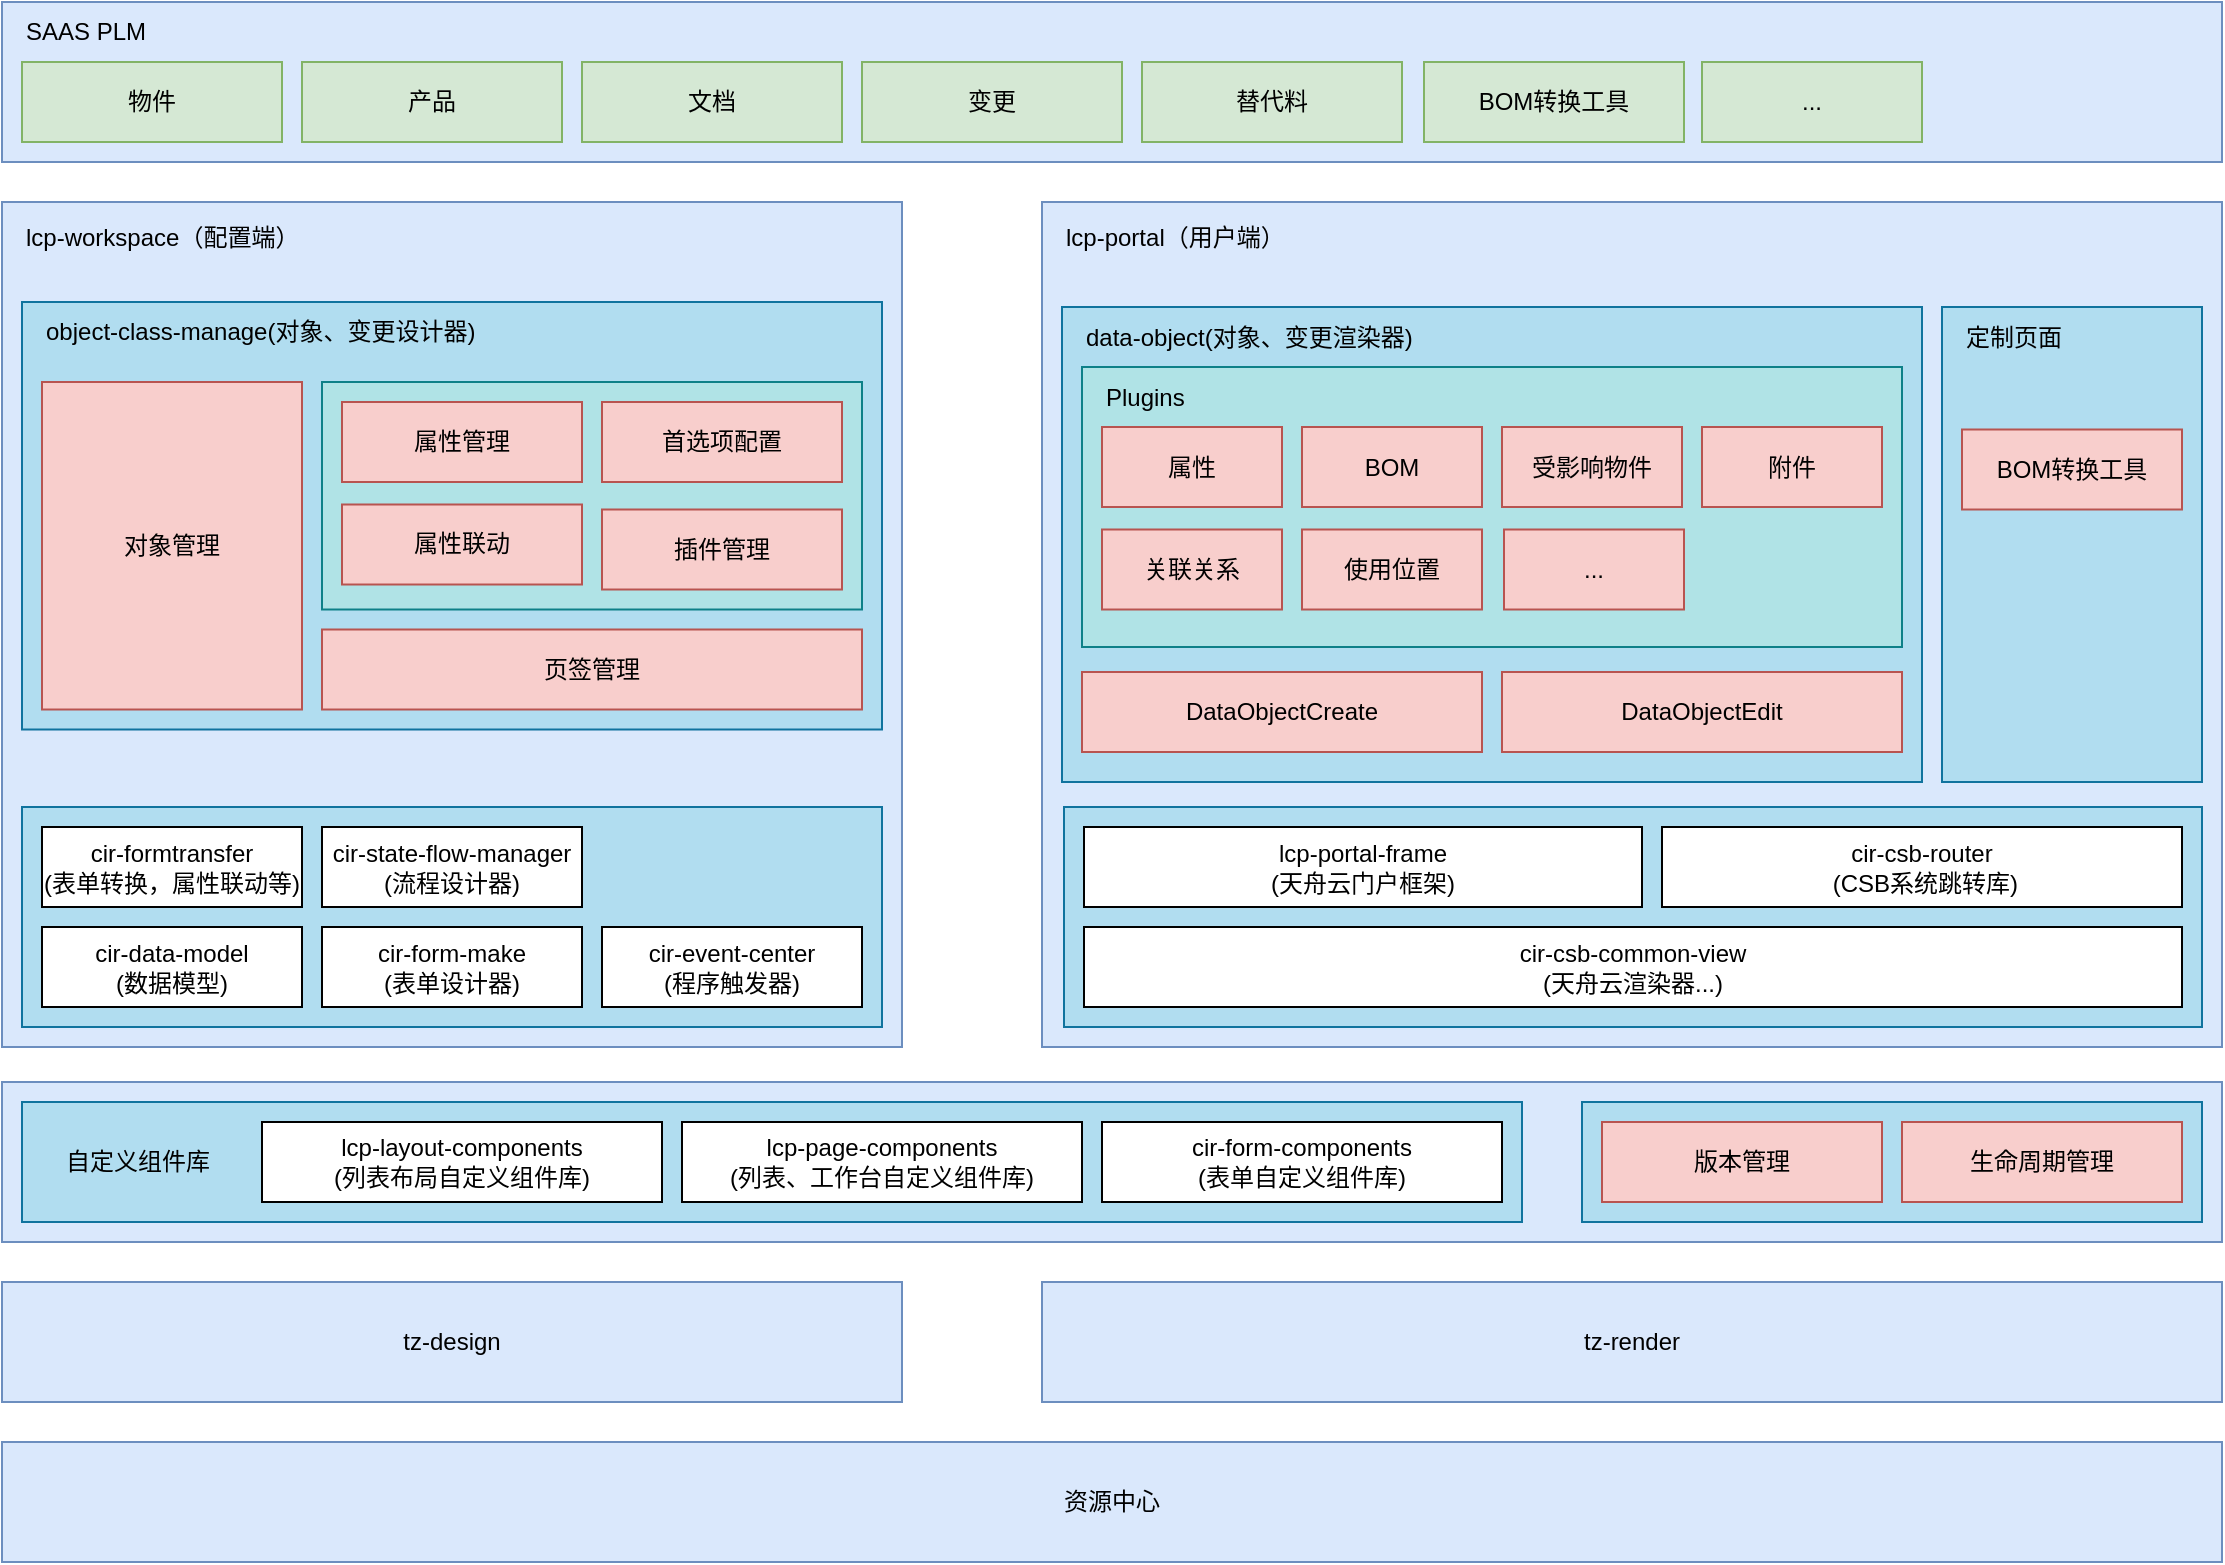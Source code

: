 <mxfile version="24.1.0" type="github" pages="6">
  <diagram name="第 1 页" id="OoXjvzzAkHHXIpEGZxyq">
    <mxGraphModel dx="2066" dy="1160" grid="1" gridSize="10" guides="1" tooltips="1" connect="1" arrows="1" fold="1" page="1" pageScale="1" pageWidth="827" pageHeight="1169" math="0" shadow="0">
      <root>
        <mxCell id="0" />
        <mxCell id="1" parent="0" />
        <mxCell id="fn3CrWCip7WzobfVm11u-1" value="" style="rounded=0;whiteSpace=wrap;html=1;fillColor=#dae8fc;strokeColor=#6c8ebf;" parent="1" vertex="1">
          <mxGeometry x="160" y="880" width="1110" height="80" as="geometry" />
        </mxCell>
        <mxCell id="cdBDi0reQEbNQOHo2eeN-31" value="" style="rounded=0;whiteSpace=wrap;html=1;fillColor=#dae8fc;strokeColor=#6c8ebf;" parent="1" vertex="1">
          <mxGeometry x="160" y="440" width="450" height="422.5" as="geometry" />
        </mxCell>
        <mxCell id="cdBDi0reQEbNQOHo2eeN-1" value="tz-design" style="rounded=0;whiteSpace=wrap;html=1;fillColor=#dae8fc;strokeColor=#6c8ebf;" parent="1" vertex="1">
          <mxGeometry x="160" y="980" width="450" height="60" as="geometry" />
        </mxCell>
        <mxCell id="cdBDi0reQEbNQOHo2eeN-30" value="" style="rounded=0;whiteSpace=wrap;html=1;fillColor=#b1ddf0;strokeColor=#10739e;" parent="1" vertex="1">
          <mxGeometry x="170" y="742.5" width="430" height="110" as="geometry" />
        </mxCell>
        <mxCell id="cdBDi0reQEbNQOHo2eeN-9" value="资源中心" style="rounded=0;whiteSpace=wrap;html=1;fillColor=#dae8fc;strokeColor=#6c8ebf;" parent="1" vertex="1">
          <mxGeometry x="160" y="1060" width="1110" height="60" as="geometry" />
        </mxCell>
        <mxCell id="cdBDi0reQEbNQOHo2eeN-10" value="lcp-workspace（配置端）" style="text;html=1;align=left;verticalAlign=middle;whiteSpace=wrap;rounded=0;" parent="1" vertex="1">
          <mxGeometry x="170" y="442.5" width="160" height="30" as="geometry" />
        </mxCell>
        <mxCell id="cdBDi0reQEbNQOHo2eeN-15" value="cir-form-make&lt;br&gt;(表单设计器)" style="rounded=0;whiteSpace=wrap;html=1;" parent="1" vertex="1">
          <mxGeometry x="320" y="802.5" width="130" height="40" as="geometry" />
        </mxCell>
        <mxCell id="cdBDi0reQEbNQOHo2eeN-16" value="cir-data-model&lt;br&gt;(数据模型)" style="rounded=0;whiteSpace=wrap;html=1;" parent="1" vertex="1">
          <mxGeometry x="180" y="802.5" width="130" height="40" as="geometry" />
        </mxCell>
        <mxCell id="cdBDi0reQEbNQOHo2eeN-17" value="cir-event-center&lt;br&gt;(程序触发器&lt;span style=&quot;background-color: initial;&quot;&gt;)&lt;/span&gt;" style="rounded=0;whiteSpace=wrap;html=1;" parent="1" vertex="1">
          <mxGeometry x="460" y="802.5" width="130" height="40" as="geometry" />
        </mxCell>
        <mxCell id="cdBDi0reQEbNQOHo2eeN-18" value="cir-state-flow-manager&lt;br&gt;(流程设计器&lt;span style=&quot;background-color: initial;&quot;&gt;)&lt;/span&gt;" style="rounded=0;whiteSpace=wrap;html=1;" parent="1" vertex="1">
          <mxGeometry x="320" y="752.5" width="130" height="40" as="geometry" />
        </mxCell>
        <mxCell id="cdBDi0reQEbNQOHo2eeN-19" value="cir-formtransfer&lt;br&gt;(表单转换，属性联动等)" style="rounded=0;whiteSpace=wrap;html=1;" parent="1" vertex="1">
          <mxGeometry x="180" y="752.5" width="130" height="40" as="geometry" />
        </mxCell>
        <mxCell id="cdBDi0reQEbNQOHo2eeN-20" value="" style="rounded=0;whiteSpace=wrap;html=1;fillColor=#b1ddf0;strokeColor=#10739e;" parent="1" vertex="1">
          <mxGeometry x="170" y="490" width="430" height="213.75" as="geometry" />
        </mxCell>
        <mxCell id="cdBDi0reQEbNQOHo2eeN-92" value="" style="rounded=0;whiteSpace=wrap;html=1;fillColor=#b0e3e6;strokeColor=#0e8088;" parent="1" vertex="1">
          <mxGeometry x="320" y="530" width="270" height="113.75" as="geometry" />
        </mxCell>
        <mxCell id="cdBDi0reQEbNQOHo2eeN-21" value="object-class-manage(对象、变更设计器)" style="text;html=1;align=left;verticalAlign=middle;whiteSpace=wrap;rounded=0;" parent="1" vertex="1">
          <mxGeometry x="180" y="490" width="255" height="30" as="geometry" />
        </mxCell>
        <mxCell id="cdBDi0reQEbNQOHo2eeN-22" value="" style="rounded=0;whiteSpace=wrap;html=1;fillColor=#dae8fc;strokeColor=#6c8ebf;" parent="1" vertex="1">
          <mxGeometry x="160" y="340" width="1110" height="80" as="geometry" />
        </mxCell>
        <mxCell id="cdBDi0reQEbNQOHo2eeN-24" value="对象管理" style="rounded=0;whiteSpace=wrap;html=1;fillColor=#f8cecc;strokeColor=#b85450;" parent="1" vertex="1">
          <mxGeometry x="180" y="530" width="130" height="163.75" as="geometry" />
        </mxCell>
        <mxCell id="cdBDi0reQEbNQOHo2eeN-25" value="页签管理" style="rounded=0;whiteSpace=wrap;html=1;fillColor=#f8cecc;strokeColor=#b85450;" parent="1" vertex="1">
          <mxGeometry x="320" y="653.75" width="270" height="40" as="geometry" />
        </mxCell>
        <mxCell id="cdBDi0reQEbNQOHo2eeN-26" value="属性管理" style="rounded=0;whiteSpace=wrap;html=1;fillColor=#f8cecc;strokeColor=#b85450;" parent="1" vertex="1">
          <mxGeometry x="330" y="540" width="120" height="40" as="geometry" />
        </mxCell>
        <mxCell id="cdBDi0reQEbNQOHo2eeN-27" value="首选项配置" style="rounded=0;whiteSpace=wrap;html=1;fillColor=#f8cecc;strokeColor=#b85450;" parent="1" vertex="1">
          <mxGeometry x="460" y="540" width="120" height="40" as="geometry" />
        </mxCell>
        <mxCell id="cdBDi0reQEbNQOHo2eeN-28" value="属性联动" style="rounded=0;whiteSpace=wrap;html=1;fillColor=#f8cecc;strokeColor=#b85450;" parent="1" vertex="1">
          <mxGeometry x="330" y="591.25" width="120" height="40" as="geometry" />
        </mxCell>
        <mxCell id="cdBDi0reQEbNQOHo2eeN-29" value="插件管理" style="rounded=0;whiteSpace=wrap;html=1;fillColor=#f8cecc;strokeColor=#b85450;" parent="1" vertex="1">
          <mxGeometry x="460" y="593.75" width="120" height="40" as="geometry" />
        </mxCell>
        <mxCell id="cdBDi0reQEbNQOHo2eeN-76" value="" style="rounded=0;whiteSpace=wrap;html=1;fillColor=#dae8fc;strokeColor=#6c8ebf;" parent="1" vertex="1">
          <mxGeometry x="680" y="440" width="590" height="422.5" as="geometry" />
        </mxCell>
        <mxCell id="cdBDi0reQEbNQOHo2eeN-33" value="lcp-portal（用户端）" style="text;html=1;align=left;verticalAlign=middle;whiteSpace=wrap;rounded=0;" parent="1" vertex="1">
          <mxGeometry x="690" y="442.5" width="140" height="30" as="geometry" />
        </mxCell>
        <mxCell id="cdBDi0reQEbNQOHo2eeN-34" value="" style="rounded=0;whiteSpace=wrap;html=1;fillColor=#b1ddf0;strokeColor=#10739e;" parent="1" vertex="1">
          <mxGeometry x="170" y="890" width="750" height="60" as="geometry" />
        </mxCell>
        <mxCell id="cdBDi0reQEbNQOHo2eeN-35" value="自定义组件库" style="text;html=1;align=left;verticalAlign=middle;whiteSpace=wrap;rounded=0;" parent="1" vertex="1">
          <mxGeometry x="190" y="905" width="80" height="30" as="geometry" />
        </mxCell>
        <mxCell id="cdBDi0reQEbNQOHo2eeN-40" value="&lt;div&gt;lcp-layout-components&lt;/div&gt;&lt;div&gt;(列表布局自定义组件库)&lt;/div&gt;" style="rounded=0;whiteSpace=wrap;html=1;" parent="1" vertex="1">
          <mxGeometry x="290" y="900" width="200" height="40" as="geometry" />
        </mxCell>
        <mxCell id="cdBDi0reQEbNQOHo2eeN-41" value="&lt;div&gt;lcp-page-components&lt;/div&gt;&lt;div&gt;(列表、工作台自定义组件库)&lt;/div&gt;" style="rounded=0;whiteSpace=wrap;html=1;" parent="1" vertex="1">
          <mxGeometry x="500" y="900" width="200" height="40" as="geometry" />
        </mxCell>
        <mxCell id="cdBDi0reQEbNQOHo2eeN-42" value="&lt;div&gt;cir-form-components&lt;/div&gt;&lt;div&gt;(表单自定义组件库)&lt;/div&gt;" style="rounded=0;whiteSpace=wrap;html=1;" parent="1" vertex="1">
          <mxGeometry x="710" y="900" width="200" height="40" as="geometry" />
        </mxCell>
        <mxCell id="cdBDi0reQEbNQOHo2eeN-44" value="tz-render" style="rounded=0;whiteSpace=wrap;html=1;fillColor=#dae8fc;strokeColor=#6c8ebf;" parent="1" vertex="1">
          <mxGeometry x="680" y="980" width="590" height="60" as="geometry" />
        </mxCell>
        <mxCell id="cdBDi0reQEbNQOHo2eeN-56" value="" style="rounded=0;whiteSpace=wrap;html=1;fillColor=#b1ddf0;strokeColor=#10739e;" parent="1" vertex="1">
          <mxGeometry x="691" y="742.5" width="569" height="110" as="geometry" />
        </mxCell>
        <mxCell id="cdBDi0reQEbNQOHo2eeN-52" value="&lt;div&gt;cir-csb-common-view&lt;/div&gt;&lt;div&gt;(天舟云渲染器...)&lt;/div&gt;" style="rounded=0;whiteSpace=wrap;html=1;" parent="1" vertex="1">
          <mxGeometry x="701" y="802.5" width="549" height="40" as="geometry" />
        </mxCell>
        <mxCell id="cdBDi0reQEbNQOHo2eeN-55" value="&lt;div&gt;lcp-portal-frame&lt;/div&gt;&lt;div&gt;(天舟云门户框架)&lt;/div&gt;" style="rounded=0;whiteSpace=wrap;html=1;" parent="1" vertex="1">
          <mxGeometry x="701" y="752.5" width="279" height="40" as="geometry" />
        </mxCell>
        <mxCell id="cdBDi0reQEbNQOHo2eeN-57" value="" style="rounded=0;whiteSpace=wrap;html=1;fillColor=#b1ddf0;strokeColor=#10739e;" parent="1" vertex="1">
          <mxGeometry x="690" y="492.5" width="430" height="237.5" as="geometry" />
        </mxCell>
        <mxCell id="cdBDi0reQEbNQOHo2eeN-59" value="data-object(对象、变更渲染器)" style="text;html=1;align=left;verticalAlign=middle;whiteSpace=wrap;rounded=0;" parent="1" vertex="1">
          <mxGeometry x="700" y="492.5" width="200" height="30" as="geometry" />
        </mxCell>
        <mxCell id="cdBDi0reQEbNQOHo2eeN-60" value="DataObjectCreate" style="rounded=0;whiteSpace=wrap;html=1;fillColor=#f8cecc;strokeColor=#b85450;" parent="1" vertex="1">
          <mxGeometry x="700" y="675" width="200" height="40" as="geometry" />
        </mxCell>
        <mxCell id="cdBDi0reQEbNQOHo2eeN-61" value="DataObjectEdit" style="rounded=0;whiteSpace=wrap;html=1;fillColor=#f8cecc;strokeColor=#b85450;" parent="1" vertex="1">
          <mxGeometry x="910" y="675" width="200" height="40" as="geometry" />
        </mxCell>
        <mxCell id="cdBDi0reQEbNQOHo2eeN-62" value="" style="rounded=0;whiteSpace=wrap;html=1;fillColor=#b0e3e6;strokeColor=#0e8088;" parent="1" vertex="1">
          <mxGeometry x="700" y="522.5" width="410" height="140" as="geometry" />
        </mxCell>
        <mxCell id="cdBDi0reQEbNQOHo2eeN-63" value="Plugins" style="text;html=1;align=left;verticalAlign=middle;whiteSpace=wrap;rounded=0;" parent="1" vertex="1">
          <mxGeometry x="710" y="522.5" width="200" height="30" as="geometry" />
        </mxCell>
        <mxCell id="cdBDi0reQEbNQOHo2eeN-69" value="属性" style="rounded=0;whiteSpace=wrap;html=1;fillColor=#f8cecc;strokeColor=#b85450;" parent="1" vertex="1">
          <mxGeometry x="710" y="552.5" width="90" height="40" as="geometry" />
        </mxCell>
        <mxCell id="cdBDi0reQEbNQOHo2eeN-70" value="附件" style="rounded=0;whiteSpace=wrap;html=1;fillColor=#f8cecc;strokeColor=#b85450;" parent="1" vertex="1">
          <mxGeometry x="1010" y="552.5" width="90" height="40" as="geometry" />
        </mxCell>
        <mxCell id="cdBDi0reQEbNQOHo2eeN-72" value="BOM" style="rounded=0;whiteSpace=wrap;html=1;fillColor=#f8cecc;strokeColor=#b85450;" parent="1" vertex="1">
          <mxGeometry x="810" y="552.5" width="90" height="40" as="geometry" />
        </mxCell>
        <mxCell id="cdBDi0reQEbNQOHo2eeN-73" value="受影响物件" style="rounded=0;whiteSpace=wrap;html=1;fillColor=#f8cecc;strokeColor=#b85450;" parent="1" vertex="1">
          <mxGeometry x="910" y="552.5" width="90" height="40" as="geometry" />
        </mxCell>
        <mxCell id="cdBDi0reQEbNQOHo2eeN-74" value="关联关系" style="rounded=0;whiteSpace=wrap;html=1;fillColor=#f8cecc;strokeColor=#b85450;" parent="1" vertex="1">
          <mxGeometry x="710" y="603.75" width="90" height="40" as="geometry" />
        </mxCell>
        <mxCell id="cdBDi0reQEbNQOHo2eeN-75" value="使用位置" style="rounded=0;whiteSpace=wrap;html=1;fillColor=#f8cecc;strokeColor=#b85450;" parent="1" vertex="1">
          <mxGeometry x="810" y="603.75" width="90" height="40" as="geometry" />
        </mxCell>
        <mxCell id="cdBDi0reQEbNQOHo2eeN-2" value="" style="rounded=0;whiteSpace=wrap;html=1;fillColor=#b1ddf0;strokeColor=#10739e;" parent="1" vertex="1">
          <mxGeometry x="950" y="890" width="310" height="60" as="geometry" />
        </mxCell>
        <mxCell id="cdBDi0reQEbNQOHo2eeN-3" value="版本管理" style="rounded=0;whiteSpace=wrap;html=1;fillColor=#f8cecc;strokeColor=#b85450;" parent="1" vertex="1">
          <mxGeometry x="960" y="900" width="140" height="40" as="geometry" />
        </mxCell>
        <mxCell id="cdBDi0reQEbNQOHo2eeN-4" value="生命周期管理" style="rounded=0;whiteSpace=wrap;html=1;fillColor=#f8cecc;strokeColor=#b85450;" parent="1" vertex="1">
          <mxGeometry x="1110" y="900" width="140" height="40" as="geometry" />
        </mxCell>
        <mxCell id="cdBDi0reQEbNQOHo2eeN-79" value="SAAS PLM" style="text;html=1;align=left;verticalAlign=middle;whiteSpace=wrap;rounded=0;" parent="1" vertex="1">
          <mxGeometry x="170" y="340" width="110" height="30" as="geometry" />
        </mxCell>
        <mxCell id="cdBDi0reQEbNQOHo2eeN-80" value="物件" style="rounded=0;whiteSpace=wrap;html=1;fillColor=#d5e8d4;strokeColor=#82b366;" parent="1" vertex="1">
          <mxGeometry x="170" y="370" width="130" height="40" as="geometry" />
        </mxCell>
        <mxCell id="cdBDi0reQEbNQOHo2eeN-81" value="文档" style="rounded=0;whiteSpace=wrap;html=1;fillColor=#d5e8d4;strokeColor=#82b366;" parent="1" vertex="1">
          <mxGeometry x="450" y="370" width="130" height="40" as="geometry" />
        </mxCell>
        <mxCell id="cdBDi0reQEbNQOHo2eeN-82" value="变更" style="rounded=0;whiteSpace=wrap;html=1;fillColor=#d5e8d4;strokeColor=#82b366;" parent="1" vertex="1">
          <mxGeometry x="590" y="370" width="130" height="40" as="geometry" />
        </mxCell>
        <mxCell id="cdBDi0reQEbNQOHo2eeN-83" value="产品" style="rounded=0;whiteSpace=wrap;html=1;fillColor=#d5e8d4;strokeColor=#82b366;" parent="1" vertex="1">
          <mxGeometry x="310" y="370" width="130" height="40" as="geometry" />
        </mxCell>
        <mxCell id="cdBDi0reQEbNQOHo2eeN-84" value="替代料" style="rounded=0;whiteSpace=wrap;html=1;fillColor=#d5e8d4;strokeColor=#82b366;" parent="1" vertex="1">
          <mxGeometry x="730" y="370" width="130" height="40" as="geometry" />
        </mxCell>
        <mxCell id="cdBDi0reQEbNQOHo2eeN-85" value="BOM转换工具" style="rounded=0;whiteSpace=wrap;html=1;fillColor=#d5e8d4;strokeColor=#82b366;" parent="1" vertex="1">
          <mxGeometry x="871" y="370" width="130" height="40" as="geometry" />
        </mxCell>
        <mxCell id="cdBDi0reQEbNQOHo2eeN-86" value="..." style="rounded=0;whiteSpace=wrap;html=1;fillColor=#d5e8d4;strokeColor=#82b366;" parent="1" vertex="1">
          <mxGeometry x="1010" y="370" width="110" height="40" as="geometry" />
        </mxCell>
        <mxCell id="cdBDi0reQEbNQOHo2eeN-88" value="&lt;div&gt;cir-csb-router&lt;/div&gt;&lt;div&gt;&amp;nbsp;(CSB系统跳转库)&lt;/div&gt;" style="rounded=0;whiteSpace=wrap;html=1;" parent="1" vertex="1">
          <mxGeometry x="990" y="752.5" width="260" height="40" as="geometry" />
        </mxCell>
        <mxCell id="cdBDi0reQEbNQOHo2eeN-89" value="" style="rounded=0;whiteSpace=wrap;html=1;fillColor=#b1ddf0;strokeColor=#10739e;" parent="1" vertex="1">
          <mxGeometry x="1130" y="492.5" width="130" height="237.5" as="geometry" />
        </mxCell>
        <mxCell id="cdBDi0reQEbNQOHo2eeN-90" value="BOM转换工具" style="rounded=0;whiteSpace=wrap;html=1;fillColor=#f8cecc;strokeColor=#b85450;" parent="1" vertex="1">
          <mxGeometry x="1140" y="553.75" width="110" height="40" as="geometry" />
        </mxCell>
        <mxCell id="cdBDi0reQEbNQOHo2eeN-91" value="定制页面" style="text;html=1;align=left;verticalAlign=middle;whiteSpace=wrap;rounded=0;" parent="1" vertex="1">
          <mxGeometry x="1140" y="492.5" width="60" height="30" as="geometry" />
        </mxCell>
        <mxCell id="cdBDi0reQEbNQOHo2eeN-93" value="..." style="rounded=0;whiteSpace=wrap;html=1;fillColor=#f8cecc;strokeColor=#b85450;" parent="1" vertex="1">
          <mxGeometry x="911" y="603.75" width="90" height="40" as="geometry" />
        </mxCell>
      </root>
    </mxGraphModel>
  </diagram>
  <diagram id="jaghECrdHOMQKR1FU3zA" name="第 2 页">
    <mxGraphModel dx="2066" dy="1160" grid="1" gridSize="10" guides="1" tooltips="1" connect="1" arrows="1" fold="1" page="1" pageScale="1" pageWidth="827" pageHeight="1169" math="0" shadow="0">
      <root>
        <mxCell id="0" />
        <mxCell id="1" parent="0" />
        <mxCell id="Xsfd6NdF0XZforxdzl2r-1" style="edgeStyle=orthogonalEdgeStyle;rounded=0;orthogonalLoop=1;jettySize=auto;html=1;exitX=1;exitY=0.5;exitDx=0;exitDy=0;entryX=0;entryY=0.5;entryDx=0;entryDy=0;" parent="1" source="Xsfd6NdF0XZforxdzl2r-2" target="Xsfd6NdF0XZforxdzl2r-16" edge="1">
          <mxGeometry relative="1" as="geometry" />
        </mxCell>
        <mxCell id="Xsfd6NdF0XZforxdzl2r-2" value="" style="rounded=0;whiteSpace=wrap;html=1;fillColor=#dae8fc;strokeColor=#6c8ebf;" parent="1" vertex="1">
          <mxGeometry x="90" y="190" width="150" height="280" as="geometry" />
        </mxCell>
        <mxCell id="Xsfd6NdF0XZforxdzl2r-3" value="&lt;span style=&quot;text-align: center;&quot;&gt;对象管理&lt;/span&gt;" style="text;html=1;align=left;verticalAlign=middle;whiteSpace=wrap;rounded=0;" parent="1" vertex="1">
          <mxGeometry x="100" y="190" width="130" height="30" as="geometry" />
        </mxCell>
        <mxCell id="Xsfd6NdF0XZforxdzl2r-4" value="页签管理" style="rounded=0;whiteSpace=wrap;html=1;fillColor=#f8cecc;strokeColor=#b85450;" parent="1" vertex="1">
          <mxGeometry x="100" y="270" width="130" height="40" as="geometry" />
        </mxCell>
        <mxCell id="Xsfd6NdF0XZforxdzl2r-5" value="属性管理" style="rounded=0;whiteSpace=wrap;html=1;fillColor=#f8cecc;strokeColor=#b85450;" parent="1" vertex="1">
          <mxGeometry x="100" y="320" width="130" height="40" as="geometry" />
        </mxCell>
        <mxCell id="Xsfd6NdF0XZforxdzl2r-6" value="分类管理" style="rounded=0;whiteSpace=wrap;html=1;fillColor=#f8cecc;strokeColor=#b85450;" parent="1" vertex="1">
          <mxGeometry x="100" y="220" width="130" height="40" as="geometry" />
        </mxCell>
        <mxCell id="Xsfd6NdF0XZforxdzl2r-7" value="属性联动" style="rounded=0;whiteSpace=wrap;html=1;fillColor=#f8cecc;strokeColor=#b85450;" parent="1" vertex="1">
          <mxGeometry x="100" y="370" width="130" height="40" as="geometry" />
        </mxCell>
        <mxCell id="Xsfd6NdF0XZforxdzl2r-8" value="流程管理" style="rounded=0;whiteSpace=wrap;html=1;fillColor=#f8cecc;strokeColor=#b85450;" parent="1" vertex="1">
          <mxGeometry x="100" y="420" width="130" height="40" as="geometry" />
        </mxCell>
        <mxCell id="Xsfd6NdF0XZforxdzl2r-9" value="" style="rounded=0;whiteSpace=wrap;html=1;fillColor=#dae8fc;strokeColor=#6c8ebf;" parent="1" vertex="1">
          <mxGeometry x="560" y="190" width="150" height="280" as="geometry" />
        </mxCell>
        <mxCell id="Xsfd6NdF0XZforxdzl2r-10" value="产品" style="rounded=0;whiteSpace=wrap;html=1;fillColor=#f8cecc;strokeColor=#b85450;" parent="1" vertex="1">
          <mxGeometry x="570" y="270" width="130" height="40" as="geometry" />
        </mxCell>
        <mxCell id="Xsfd6NdF0XZforxdzl2r-11" value="文档" style="rounded=0;whiteSpace=wrap;html=1;fillColor=#f8cecc;strokeColor=#b85450;" parent="1" vertex="1">
          <mxGeometry x="570" y="320" width="130" height="40" as="geometry" />
        </mxCell>
        <mxCell id="Xsfd6NdF0XZforxdzl2r-12" value="物件" style="rounded=0;whiteSpace=wrap;html=1;fillColor=#f8cecc;strokeColor=#b85450;" parent="1" vertex="1">
          <mxGeometry x="570" y="220" width="130" height="40" as="geometry" />
        </mxCell>
        <mxCell id="Xsfd6NdF0XZforxdzl2r-13" value="变更" style="rounded=0;whiteSpace=wrap;html=1;fillColor=#f8cecc;strokeColor=#b85450;" parent="1" vertex="1">
          <mxGeometry x="570" y="370" width="130" height="40" as="geometry" />
        </mxCell>
        <mxCell id="Xsfd6NdF0XZforxdzl2r-14" value="BOM" style="rounded=0;whiteSpace=wrap;html=1;fillColor=#f8cecc;strokeColor=#b85450;" parent="1" vertex="1">
          <mxGeometry x="570" y="420" width="130" height="40" as="geometry" />
        </mxCell>
        <mxCell id="Xsfd6NdF0XZforxdzl2r-15" style="edgeStyle=orthogonalEdgeStyle;rounded=0;orthogonalLoop=1;jettySize=auto;html=1;exitX=1;exitY=0.5;exitDx=0;exitDy=0;entryX=0;entryY=0.5;entryDx=0;entryDy=0;" parent="1" source="Xsfd6NdF0XZforxdzl2r-16" target="Xsfd6NdF0XZforxdzl2r-9" edge="1">
          <mxGeometry relative="1" as="geometry" />
        </mxCell>
        <mxCell id="Xsfd6NdF0XZforxdzl2r-16" value="界面方案配置" style="shape=document;whiteSpace=wrap;html=1;boundedLbl=1;fillColor=#dae8fc;strokeColor=#6c8ebf;rounded=0;" parent="1" vertex="1">
          <mxGeometry x="340" y="290" width="120" height="80" as="geometry" />
        </mxCell>
        <mxCell id="Xsfd6NdF0XZforxdzl2r-17" value="&lt;div style=&quot;text-align: center;&quot;&gt;产品数据&lt;/div&gt;" style="text;html=1;align=left;verticalAlign=middle;whiteSpace=wrap;rounded=0;" parent="1" vertex="1">
          <mxGeometry x="570" y="190" width="130" height="30" as="geometry" />
        </mxCell>
      </root>
    </mxGraphModel>
  </diagram>
  <diagram id="G8uqmye7FvnP_egUECt8" name="第 3 页">
    <mxGraphModel dx="2893" dy="1160" grid="1" gridSize="10" guides="1" tooltips="1" connect="1" arrows="1" fold="1" page="1" pageScale="1" pageWidth="827" pageHeight="1169" math="0" shadow="0">
      <root>
        <mxCell id="0" />
        <mxCell id="1" parent="0" />
        <mxCell id="0XkKg0ThzUCSBkoOgWhd-1" value="" style="rounded=0;whiteSpace=wrap;html=1;fillColor=#dae8fc;strokeColor=#6c8ebf;" parent="1" vertex="1">
          <mxGeometry x="-40" y="640" width="660" height="300" as="geometry" />
        </mxCell>
        <mxCell id="0XkKg0ThzUCSBkoOgWhd-4" value="" style="rounded=0;whiteSpace=wrap;html=1;fillColor=#dae8fc;strokeColor=#6c8ebf;" parent="1" vertex="1">
          <mxGeometry x="-40" y="1040" width="1420" height="60" as="geometry" />
        </mxCell>
        <mxCell id="0XkKg0ThzUCSBkoOgWhd-5" value="配置端" style="text;html=1;align=left;verticalAlign=middle;whiteSpace=wrap;rounded=0;" parent="1" vertex="1">
          <mxGeometry x="-30" y="642.5" width="160" height="30" as="geometry" />
        </mxCell>
        <mxCell id="0XkKg0ThzUCSBkoOgWhd-11" value="" style="rounded=0;whiteSpace=wrap;html=1;fillColor=#b1ddf0;strokeColor=#10739e;" parent="1" vertex="1">
          <mxGeometry x="-30" y="690" width="360" height="213.75" as="geometry" />
        </mxCell>
        <mxCell id="0XkKg0ThzUCSBkoOgWhd-12" value="" style="rounded=0;whiteSpace=wrap;html=1;fillColor=#b0e3e6;strokeColor=#0e8088;" parent="1" vertex="1">
          <mxGeometry x="50" y="730" width="270" height="113.75" as="geometry" />
        </mxCell>
        <mxCell id="0XkKg0ThzUCSBkoOgWhd-14" value="" style="rounded=0;whiteSpace=wrap;html=1;fillColor=#dae8fc;strokeColor=#6c8ebf;" parent="1" vertex="1">
          <mxGeometry x="-40" y="540" width="1420" height="80" as="geometry" />
        </mxCell>
        <mxCell id="0XkKg0ThzUCSBkoOgWhd-15" value="对象管理" style="rounded=0;whiteSpace=wrap;html=1;" parent="1" vertex="1">
          <mxGeometry x="-20" y="730" width="60" height="163.75" as="geometry" />
        </mxCell>
        <mxCell id="0XkKg0ThzUCSBkoOgWhd-16" value="页签管理" style="rounded=0;whiteSpace=wrap;html=1;" parent="1" vertex="1">
          <mxGeometry x="50" y="853.75" width="270" height="40" as="geometry" />
        </mxCell>
        <mxCell id="0XkKg0ThzUCSBkoOgWhd-17" value="属性管理" style="rounded=0;whiteSpace=wrap;html=1;" parent="1" vertex="1">
          <mxGeometry x="60" y="740" width="120" height="40" as="geometry" />
        </mxCell>
        <mxCell id="0XkKg0ThzUCSBkoOgWhd-18" value="首选项配置" style="rounded=0;whiteSpace=wrap;html=1;" parent="1" vertex="1">
          <mxGeometry x="190" y="740" width="120" height="40" as="geometry" />
        </mxCell>
        <mxCell id="0XkKg0ThzUCSBkoOgWhd-19" value="属性联动" style="rounded=0;whiteSpace=wrap;html=1;" parent="1" vertex="1">
          <mxGeometry x="60" y="791.25" width="120" height="40" as="geometry" />
        </mxCell>
        <mxCell id="0XkKg0ThzUCSBkoOgWhd-20" value="插件管理" style="rounded=0;whiteSpace=wrap;html=1;" parent="1" vertex="1">
          <mxGeometry x="190" y="793.75" width="120" height="40" as="geometry" />
        </mxCell>
        <mxCell id="0XkKg0ThzUCSBkoOgWhd-21" value="" style="rounded=0;whiteSpace=wrap;html=1;fillColor=#dae8fc;strokeColor=#6c8ebf;" parent="1" vertex="1">
          <mxGeometry x="640" y="640" width="590" height="300" as="geometry" />
        </mxCell>
        <mxCell id="0XkKg0ThzUCSBkoOgWhd-22" value="用户端" style="text;html=1;align=left;verticalAlign=middle;whiteSpace=wrap;rounded=0;" parent="1" vertex="1">
          <mxGeometry x="650" y="642.5" width="140" height="30" as="geometry" />
        </mxCell>
        <mxCell id="0XkKg0ThzUCSBkoOgWhd-23" value="" style="rounded=0;whiteSpace=wrap;html=1;fillColor=#ffe6cc;strokeColor=#d79b00;" parent="1" vertex="1">
          <mxGeometry x="1250" y="640" width="130" height="300" as="geometry" />
        </mxCell>
        <mxCell id="0XkKg0ThzUCSBkoOgWhd-25" value="&lt;div&gt;动态表单渲染器&lt;/div&gt;" style="rounded=0;whiteSpace=wrap;html=1;" parent="1" vertex="1">
          <mxGeometry x="1260" y="693.13" width="110" height="40" as="geometry" />
        </mxCell>
        <mxCell id="0XkKg0ThzUCSBkoOgWhd-26" value="&lt;div&gt;条件选择器&lt;/div&gt;" style="rounded=0;whiteSpace=wrap;html=1;" parent="1" vertex="1">
          <mxGeometry x="1260" y="751.25" width="110" height="40" as="geometry" />
        </mxCell>
        <mxCell id="0XkKg0ThzUCSBkoOgWhd-27" value="&lt;div&gt;视图&lt;/div&gt;" style="rounded=0;whiteSpace=wrap;html=1;" parent="1" vertex="1">
          <mxGeometry x="1260" y="812.5" width="110" height="40" as="geometry" />
        </mxCell>
        <mxCell id="0XkKg0ThzUCSBkoOgWhd-32" value="" style="rounded=0;whiteSpace=wrap;html=1;fillColor=#b1ddf0;strokeColor=#10739e;" parent="1" vertex="1">
          <mxGeometry x="650" y="692.5" width="430" height="237.5" as="geometry" />
        </mxCell>
        <mxCell id="0XkKg0ThzUCSBkoOgWhd-33" value="InterfaceApplicationForm" style="text;html=1;align=left;verticalAlign=middle;whiteSpace=wrap;rounded=0;" parent="1" vertex="1">
          <mxGeometry x="660" y="692.5" width="200" height="30" as="geometry" />
        </mxCell>
        <mxCell id="0XkKg0ThzUCSBkoOgWhd-34" value="Create" style="rounded=0;whiteSpace=wrap;html=1;" parent="1" vertex="1">
          <mxGeometry x="660" y="875" width="200" height="40" as="geometry" />
        </mxCell>
        <mxCell id="0XkKg0ThzUCSBkoOgWhd-35" value="Detail" style="rounded=0;whiteSpace=wrap;html=1;" parent="1" vertex="1">
          <mxGeometry x="870" y="875" width="200" height="40" as="geometry" />
        </mxCell>
        <mxCell id="0XkKg0ThzUCSBkoOgWhd-36" value="" style="rounded=0;whiteSpace=wrap;html=1;fillColor=#b0e3e6;strokeColor=#0e8088;" parent="1" vertex="1">
          <mxGeometry x="660" y="722.5" width="410" height="140" as="geometry" />
        </mxCell>
        <mxCell id="0XkKg0ThzUCSBkoOgWhd-37" value="Tags" style="text;html=1;align=left;verticalAlign=middle;whiteSpace=wrap;rounded=0;" parent="1" vertex="1">
          <mxGeometry x="670" y="722.5" width="200" height="30" as="geometry" />
        </mxCell>
        <mxCell id="0XkKg0ThzUCSBkoOgWhd-38" value="属性" style="rounded=0;whiteSpace=wrap;html=1;" parent="1" vertex="1">
          <mxGeometry x="670" y="752.5" width="90" height="40" as="geometry" />
        </mxCell>
        <mxCell id="0XkKg0ThzUCSBkoOgWhd-39" value="附件" style="rounded=0;whiteSpace=wrap;html=1;" parent="1" vertex="1">
          <mxGeometry x="970" y="752.5" width="90" height="40" as="geometry" />
        </mxCell>
        <mxCell id="0XkKg0ThzUCSBkoOgWhd-40" value="BOM" style="rounded=0;whiteSpace=wrap;html=1;" parent="1" vertex="1">
          <mxGeometry x="770" y="752.5" width="90" height="40" as="geometry" />
        </mxCell>
        <mxCell id="0XkKg0ThzUCSBkoOgWhd-41" value="受影响物件" style="rounded=0;whiteSpace=wrap;html=1;" parent="1" vertex="1">
          <mxGeometry x="870" y="752.5" width="90" height="40" as="geometry" />
        </mxCell>
        <mxCell id="0XkKg0ThzUCSBkoOgWhd-42" value="关联关系" style="rounded=0;whiteSpace=wrap;html=1;" parent="1" vertex="1">
          <mxGeometry x="670" y="803.75" width="90" height="40" as="geometry" />
        </mxCell>
        <mxCell id="0XkKg0ThzUCSBkoOgWhd-43" value="使用位置" style="rounded=0;whiteSpace=wrap;html=1;" parent="1" vertex="1">
          <mxGeometry x="770" y="803.75" width="90" height="40" as="geometry" />
        </mxCell>
        <mxCell id="0XkKg0ThzUCSBkoOgWhd-47" value="SAAS PLM" style="text;html=1;align=left;verticalAlign=middle;whiteSpace=wrap;rounded=0;" parent="1" vertex="1">
          <mxGeometry x="-30" y="540" width="110" height="30" as="geometry" />
        </mxCell>
        <mxCell id="0XkKg0ThzUCSBkoOgWhd-48" value="物件" style="rounded=0;whiteSpace=wrap;html=1;fillColor=#d5e8d4;strokeColor=#82b366;" parent="1" vertex="1">
          <mxGeometry x="-30" y="570" width="130" height="40" as="geometry" />
        </mxCell>
        <mxCell id="0XkKg0ThzUCSBkoOgWhd-49" value="文档" style="rounded=0;whiteSpace=wrap;html=1;fillColor=#d5e8d4;strokeColor=#82b366;" parent="1" vertex="1">
          <mxGeometry x="250" y="570" width="130" height="40" as="geometry" />
        </mxCell>
        <mxCell id="0XkKg0ThzUCSBkoOgWhd-50" value="变更" style="rounded=0;whiteSpace=wrap;html=1;fillColor=#d5e8d4;strokeColor=#82b366;" parent="1" vertex="1">
          <mxGeometry x="390" y="570" width="130" height="40" as="geometry" />
        </mxCell>
        <mxCell id="0XkKg0ThzUCSBkoOgWhd-51" value="产品" style="rounded=0;whiteSpace=wrap;html=1;fillColor=#d5e8d4;strokeColor=#82b366;" parent="1" vertex="1">
          <mxGeometry x="110" y="570" width="130" height="40" as="geometry" />
        </mxCell>
        <mxCell id="0XkKg0ThzUCSBkoOgWhd-52" value="替代料" style="rounded=0;whiteSpace=wrap;html=1;fillColor=#d5e8d4;strokeColor=#82b366;" parent="1" vertex="1">
          <mxGeometry x="530" y="570" width="130" height="40" as="geometry" />
        </mxCell>
        <mxCell id="0XkKg0ThzUCSBkoOgWhd-53" value="试产" style="rounded=0;whiteSpace=wrap;html=1;fillColor=#d5e8d4;strokeColor=#82b366;" parent="1" vertex="1">
          <mxGeometry x="671" y="570" width="130" height="40" as="geometry" />
        </mxCell>
        <mxCell id="0XkKg0ThzUCSBkoOgWhd-54" value="..." style="rounded=0;whiteSpace=wrap;html=1;fillColor=#d5e8d4;strokeColor=#82b366;" parent="1" vertex="1">
          <mxGeometry x="810" y="570" width="110" height="40" as="geometry" />
        </mxCell>
        <mxCell id="0XkKg0ThzUCSBkoOgWhd-56" value="" style="rounded=0;whiteSpace=wrap;html=1;fillColor=#b1ddf0;strokeColor=#10739e;" parent="1" vertex="1">
          <mxGeometry x="1090" y="693.13" width="130" height="237.5" as="geometry" />
        </mxCell>
        <mxCell id="0XkKg0ThzUCSBkoOgWhd-57" value="BOM转换工具" style="rounded=0;whiteSpace=wrap;html=1;" parent="1" vertex="1">
          <mxGeometry x="1100" y="725.63" width="110" height="40" as="geometry" />
        </mxCell>
        <mxCell id="0XkKg0ThzUCSBkoOgWhd-58" value="页面" style="text;html=1;align=left;verticalAlign=middle;whiteSpace=wrap;rounded=0;" parent="1" vertex="1">
          <mxGeometry x="1100" y="693.13" width="60" height="30" as="geometry" />
        </mxCell>
        <mxCell id="0XkKg0ThzUCSBkoOgWhd-59" value="..." style="rounded=0;whiteSpace=wrap;html=1;" parent="1" vertex="1">
          <mxGeometry x="871" y="803.75" width="90" height="40" as="geometry" />
        </mxCell>
        <mxCell id="0XkKg0ThzUCSBkoOgWhd-60" value="框架" style="text;html=1;align=left;verticalAlign=middle;whiteSpace=wrap;rounded=0;" parent="1" vertex="1">
          <mxGeometry x="-15" y="1055" width="50" height="30" as="geometry" />
        </mxCell>
        <mxCell id="0XkKg0ThzUCSBkoOgWhd-61" value="React" style="rounded=0;whiteSpace=wrap;html=1;" parent="1" vertex="1">
          <mxGeometry x="77" y="1050" width="130" height="40" as="geometry" />
        </mxCell>
        <mxCell id="0XkKg0ThzUCSBkoOgWhd-62" value="Mobx" style="rounded=0;whiteSpace=wrap;html=1;" parent="1" vertex="1">
          <mxGeometry x="217" y="1050" width="130" height="40" as="geometry" />
        </mxCell>
        <mxCell id="0XkKg0ThzUCSBkoOgWhd-63" value="Antd" style="rounded=0;whiteSpace=wrap;html=1;" parent="1" vertex="1">
          <mxGeometry x="357" y="1050" width="130" height="40" as="geometry" />
        </mxCell>
        <mxCell id="0XkKg0ThzUCSBkoOgWhd-64" value="..." style="rounded=0;whiteSpace=wrap;html=1;" parent="1" vertex="1">
          <mxGeometry x="497" y="1050" width="130" height="40" as="geometry" />
        </mxCell>
        <mxCell id="0XkKg0ThzUCSBkoOgWhd-67" value="" style="rounded=0;whiteSpace=wrap;html=1;fillColor=#dae8fc;strokeColor=#6c8ebf;" parent="1" vertex="1">
          <mxGeometry x="-40" y="960" width="1270" height="60" as="geometry" />
        </mxCell>
        <mxCell id="0XkKg0ThzUCSBkoOgWhd-68" value="&lt;div&gt;layout&lt;/div&gt;" style="rounded=0;whiteSpace=wrap;html=1;" parent="1" vertex="1">
          <mxGeometry x="-29" y="970" width="119" height="40" as="geometry" />
        </mxCell>
        <mxCell id="0XkKg0ThzUCSBkoOgWhd-69" value="&lt;div&gt;Route&lt;/div&gt;" style="rounded=0;whiteSpace=wrap;html=1;" parent="1" vertex="1">
          <mxGeometry x="100" y="970" width="119" height="40" as="geometry" />
        </mxCell>
        <mxCell id="0XkKg0ThzUCSBkoOgWhd-70" value="&lt;div&gt;Nav&lt;/div&gt;" style="rounded=0;whiteSpace=wrap;html=1;" parent="1" vertex="1">
          <mxGeometry x="228" y="970" width="119" height="40" as="geometry" />
        </mxCell>
        <mxCell id="0XkKg0ThzUCSBkoOgWhd-46" value="各种规则配置界面" style="rounded=0;whiteSpace=wrap;html=1;" parent="1" vertex="1">
          <mxGeometry x="1100" y="772.5" width="110" height="40" as="geometry" />
        </mxCell>
        <mxCell id="0XkKg0ThzUCSBkoOgWhd-72" value="" style="rounded=0;whiteSpace=wrap;html=1;fillColor=#b1ddf0;strokeColor=#10739e;" parent="1" vertex="1">
          <mxGeometry x="340" y="690" width="270" height="213.75" as="geometry" />
        </mxCell>
        <mxCell id="0XkKg0ThzUCSBkoOgWhd-73" value="其它配置" style="text;html=1;align=left;verticalAlign=middle;whiteSpace=wrap;rounded=0;" parent="1" vertex="1">
          <mxGeometry x="350" y="692.5" width="255" height="30" as="geometry" />
        </mxCell>
        <mxCell id="0XkKg0ThzUCSBkoOgWhd-74" value="条件管理" style="rounded=0;whiteSpace=wrap;html=1;" parent="1" vertex="1">
          <mxGeometry x="350" y="730" width="120" height="40" as="geometry" />
        </mxCell>
        <mxCell id="0XkKg0ThzUCSBkoOgWhd-75" value="事件管理" style="rounded=0;whiteSpace=wrap;html=1;" parent="1" vertex="1">
          <mxGeometry x="350" y="780" width="120" height="40" as="geometry" />
        </mxCell>
        <mxCell id="0XkKg0ThzUCSBkoOgWhd-76" value="工作流配置" style="rounded=0;whiteSpace=wrap;html=1;" parent="1" vertex="1">
          <mxGeometry x="350" y="831.25" width="120" height="40" as="geometry" />
        </mxCell>
        <mxCell id="0XkKg0ThzUCSBkoOgWhd-45" value="版本管理" style="rounded=0;whiteSpace=wrap;html=1;" parent="1" vertex="1">
          <mxGeometry x="480" y="730" width="110" height="40" as="geometry" />
        </mxCell>
        <mxCell id="0XkKg0ThzUCSBkoOgWhd-71" value="生命周期管理" style="rounded=0;whiteSpace=wrap;html=1;" parent="1" vertex="1">
          <mxGeometry x="480" y="780" width="110" height="40" as="geometry" />
        </mxCell>
        <mxCell id="0XkKg0ThzUCSBkoOgWhd-77" value="..." style="rounded=0;whiteSpace=wrap;html=1;" parent="1" vertex="1">
          <mxGeometry x="480" y="831.25" width="110" height="40" as="geometry" />
        </mxCell>
        <mxCell id="0XkKg0ThzUCSBkoOgWhd-84" value="ObjectDataManage" style="text;html=1;align=left;verticalAlign=middle;whiteSpace=wrap;rounded=0;" parent="1" vertex="1">
          <mxGeometry x="-20" y="692.5" width="200" height="30" as="geometry" />
        </mxCell>
      </root>
    </mxGraphModel>
  </diagram>
  <diagram id="WR-T1Fou2k_0tkYkdfE7" name="第 4 页">
    <mxGraphModel dx="2066" dy="1160" grid="1" gridSize="10" guides="1" tooltips="1" connect="1" arrows="1" fold="1" page="1" pageScale="1" pageWidth="827" pageHeight="1169" math="0" shadow="0">
      <root>
        <mxCell id="0" />
        <mxCell id="1" parent="0" />
        <mxCell id="allgba2KqmO8Yd96sCUT-1" value="" style="rounded=0;whiteSpace=wrap;html=1;strokeWidth=0;fillColor=#f5f5f5;fontColor=#333333;strokeColor=#666666;" parent="1" vertex="1">
          <mxGeometry x="40" y="270" width="730" height="580" as="geometry" />
        </mxCell>
        <mxCell id="Xr2e6Z_DD1zVuUHeZsat-46" value="" style="rounded=0;whiteSpace=wrap;html=1;" parent="1" vertex="1">
          <mxGeometry x="70" y="370" width="670" height="110" as="geometry" />
        </mxCell>
        <mxCell id="Xr2e6Z_DD1zVuUHeZsat-41" value="" style="rounded=0;whiteSpace=wrap;html=1;" parent="1" vertex="1">
          <mxGeometry x="70" y="500" width="670" height="320" as="geometry" />
        </mxCell>
        <mxCell id="Xr2e6Z_DD1zVuUHeZsat-1" value="" style="rounded=0;whiteSpace=wrap;html=1;" parent="1" vertex="1">
          <mxGeometry x="90" y="670" width="630" height="130" as="geometry" />
        </mxCell>
        <mxCell id="Xr2e6Z_DD1zVuUHeZsat-3" value="" style="rounded=0;whiteSpace=wrap;html=1;labelPosition=center;verticalLabelPosition=middle;align=center;verticalAlign=middle;" parent="1" vertex="1">
          <mxGeometry x="90" y="540" width="330" height="110" as="geometry" />
        </mxCell>
        <mxCell id="Xr2e6Z_DD1zVuUHeZsat-4" value="Core Button Extensions" style="text;html=1;align=left;verticalAlign=middle;whiteSpace=wrap;rounded=0;spacingLeft=10;" parent="1" vertex="1">
          <mxGeometry x="90" y="540" width="330" height="30" as="geometry" />
        </mxCell>
        <mxCell id="Xr2e6Z_DD1zVuUHeZsat-6" value="新增" style="rounded=0;whiteSpace=wrap;html=1;" parent="1" vertex="1">
          <mxGeometry x="100" y="570" width="70" height="30" as="geometry" />
        </mxCell>
        <mxCell id="Xr2e6Z_DD1zVuUHeZsat-7" value="删除" style="rounded=0;whiteSpace=wrap;html=1;" parent="1" vertex="1">
          <mxGeometry x="180" y="570" width="70" height="30" as="geometry" />
        </mxCell>
        <mxCell id="Xr2e6Z_DD1zVuUHeZsat-8" value="撤回" style="rounded=0;whiteSpace=wrap;html=1;" parent="1" vertex="1">
          <mxGeometry x="260" y="570" width="70" height="30" as="geometry" />
        </mxCell>
        <mxCell id="Xr2e6Z_DD1zVuUHeZsat-9" value="复制" style="rounded=0;whiteSpace=wrap;html=1;" parent="1" vertex="1">
          <mxGeometry x="340" y="570" width="70" height="30" as="geometry" />
        </mxCell>
        <mxCell id="Xr2e6Z_DD1zVuUHeZsat-10" value="粘贴" style="rounded=0;whiteSpace=wrap;html=1;" parent="1" vertex="1">
          <mxGeometry x="100" y="610" width="70" height="30" as="geometry" />
        </mxCell>
        <mxCell id="Xr2e6Z_DD1zVuUHeZsat-11" value="展开/折叠" style="rounded=0;whiteSpace=wrap;html=1;" parent="1" vertex="1">
          <mxGeometry x="180" y="610" width="70" height="30" as="geometry" />
        </mxCell>
        <mxCell id="Xr2e6Z_DD1zVuUHeZsat-12" value="..." style="rounded=0;whiteSpace=wrap;html=1;" parent="1" vertex="1">
          <mxGeometry x="340" y="610" width="70" height="30" as="geometry" />
        </mxCell>
        <mxCell id="Xr2e6Z_DD1zVuUHeZsat-13" value="查找" style="rounded=0;whiteSpace=wrap;html=1;" parent="1" vertex="1">
          <mxGeometry x="260" y="610" width="70" height="30" as="geometry" />
        </mxCell>
        <mxCell id="Xr2e6Z_DD1zVuUHeZsat-18" value="" style="rounded=0;whiteSpace=wrap;html=1;labelPosition=center;verticalLabelPosition=middle;align=center;verticalAlign=middle;" parent="1" vertex="1">
          <mxGeometry x="440" y="540" width="280" height="110" as="geometry" />
        </mxCell>
        <mxCell id="Xr2e6Z_DD1zVuUHeZsat-19" value="Core Column Extensions" style="text;html=1;align=left;verticalAlign=middle;whiteSpace=wrap;rounded=0;spacingLeft=10;" parent="1" vertex="1">
          <mxGeometry x="440" y="540" width="280" height="30" as="geometry" />
        </mxCell>
        <mxCell id="Xr2e6Z_DD1zVuUHeZsat-20" value="编号（树形）" style="rounded=0;whiteSpace=wrap;html=1;" parent="1" vertex="1">
          <mxGeometry x="450" y="570" width="80" height="30" as="geometry" />
        </mxCell>
        <mxCell id="Xr2e6Z_DD1zVuUHeZsat-21" value="位号" style="rounded=0;whiteSpace=wrap;html=1;" parent="1" vertex="1">
          <mxGeometry x="540" y="570" width="80" height="30" as="geometry" />
        </mxCell>
        <mxCell id="Xr2e6Z_DD1zVuUHeZsat-22" value="选择列" style="rounded=0;whiteSpace=wrap;html=1;" parent="1" vertex="1">
          <mxGeometry x="630" y="570" width="80" height="30" as="geometry" />
        </mxCell>
        <mxCell id="Xr2e6Z_DD1zVuUHeZsat-23" value="替代料" style="rounded=0;whiteSpace=wrap;html=1;" parent="1" vertex="1">
          <mxGeometry x="450" y="610" width="80" height="30" as="geometry" />
        </mxCell>
        <mxCell id="Xr2e6Z_DD1zVuUHeZsat-33" value="" style="rounded=0;whiteSpace=wrap;html=1;labelPosition=center;verticalLabelPosition=middle;align=center;verticalAlign=middle;" parent="1" vertex="1">
          <mxGeometry x="90" y="390" width="330" height="70" as="geometry" />
        </mxCell>
        <mxCell id="Xr2e6Z_DD1zVuUHeZsat-34" value="对比" style="rounded=0;whiteSpace=wrap;html=1;" parent="1" vertex="1">
          <mxGeometry x="100" y="420" width="70" height="30" as="geometry" />
        </mxCell>
        <mxCell id="Xr2e6Z_DD1zVuUHeZsat-35" value="Button Extensions" style="text;html=1;align=left;verticalAlign=middle;whiteSpace=wrap;rounded=0;spacingLeft=10;" parent="1" vertex="1">
          <mxGeometry x="90" y="390" width="170" height="30" as="geometry" />
        </mxCell>
        <mxCell id="Xr2e6Z_DD1zVuUHeZsat-36" value="" style="rounded=0;whiteSpace=wrap;html=1;labelPosition=center;verticalLabelPosition=middle;align=center;verticalAlign=middle;" parent="1" vertex="1">
          <mxGeometry x="440" y="390" width="280" height="70" as="geometry" />
        </mxCell>
        <mxCell id="Xr2e6Z_DD1zVuUHeZsat-37" value="Columns Extensions" style="text;html=1;align=left;verticalAlign=middle;whiteSpace=wrap;rounded=0;spacingLeft=10;" parent="1" vertex="1">
          <mxGeometry x="440" y="390" width="260" height="30" as="geometry" />
        </mxCell>
        <mxCell id="Xr2e6Z_DD1zVuUHeZsat-38" value="工序" style="rounded=0;whiteSpace=wrap;html=1;" parent="1" vertex="1">
          <mxGeometry x="450" y="420" width="80" height="30" as="geometry" />
        </mxCell>
        <mxCell id="Xr2e6Z_DD1zVuUHeZsat-39" value="关联BOM编号" style="rounded=0;whiteSpace=wrap;html=1;" parent="1" vertex="1">
          <mxGeometry x="540" y="420" width="90" height="30" as="geometry" />
        </mxCell>
        <mxCell id="Xr2e6Z_DD1zVuUHeZsat-40" value="引入替代料" style="rounded=0;whiteSpace=wrap;html=1;" parent="1" vertex="1">
          <mxGeometry x="180" y="420" width="90" height="30" as="geometry" />
        </mxCell>
        <mxCell id="Xr2e6Z_DD1zVuUHeZsat-44" value="ViewTable" style="rounded=0;whiteSpace=wrap;html=1;" parent="1" vertex="1">
          <mxGeometry x="100" y="750" width="610" height="40" as="geometry" />
        </mxCell>
        <mxCell id="Xr2e6Z_DD1zVuUHeZsat-45" value="BomCore" style="text;html=1;align=left;verticalAlign=middle;whiteSpace=wrap;rounded=0;spacingLeft=10;" parent="1" vertex="1">
          <mxGeometry x="80" y="500" width="120" height="30" as="geometry" />
        </mxCell>
        <mxCell id="Xr2e6Z_DD1zVuUHeZsat-48" value="BOM" style="rounded=0;whiteSpace=wrap;html=1;" parent="1" vertex="1">
          <mxGeometry x="70" y="300" width="670" height="50" as="geometry" />
        </mxCell>
        <mxCell id="allgba2KqmO8Yd96sCUT-2" value="查找编号" style="rounded=0;whiteSpace=wrap;html=1;" parent="1" vertex="1">
          <mxGeometry x="540" y="610" width="80" height="30" as="geometry" />
        </mxCell>
        <mxCell id="allgba2KqmO8Yd96sCUT-3" value="按钮扩展加载器" style="rounded=0;whiteSpace=wrap;html=1;" parent="1" vertex="1">
          <mxGeometry x="100" y="700" width="110" height="40" as="geometry" />
        </mxCell>
        <mxCell id="allgba2KqmO8Yd96sCUT-4" value="列扩展加载器" style="rounded=0;whiteSpace=wrap;html=1;" parent="1" vertex="1">
          <mxGeometry x="220" y="700" width="110" height="40" as="geometry" />
        </mxCell>
        <mxCell id="allgba2KqmO8Yd96sCUT-5" value="BomList" style="text;html=1;align=left;verticalAlign=middle;whiteSpace=wrap;rounded=0;spacingLeft=10;" parent="1" vertex="1">
          <mxGeometry x="90" y="670" width="120" height="30" as="geometry" />
        </mxCell>
      </root>
    </mxGraphModel>
  </diagram>
  <diagram id="z-ZOxFqqGU0u8KKilDAp" name="第 5 页">
    <mxGraphModel dx="2893" dy="1160" grid="1" gridSize="10" guides="1" tooltips="1" connect="1" arrows="1" fold="1" page="1" pageScale="1" pageWidth="827" pageHeight="1169" math="0" shadow="0">
      <root>
        <mxCell id="0" />
        <mxCell id="1" parent="0" />
        <mxCell id="SjH8sayAKu-z-4pkcVtZ-4" value="&lt;div style=&quot;text-align: left;&quot;&gt;&lt;br&gt;&lt;/div&gt;" style="rounded=0;whiteSpace=wrap;html=1;" vertex="1" parent="1">
          <mxGeometry x="-360" y="450" width="120" height="180" as="geometry" />
        </mxCell>
        <mxCell id="uKPBRUymARdzfmi3-JPQ-1" value="对象管理 配置端" style="text;html=1;align=left;verticalAlign=middle;whiteSpace=wrap;rounded=0;spacingLeft=10;" vertex="1" parent="1">
          <mxGeometry x="-360" y="450" width="120" height="30" as="geometry" />
        </mxCell>
        <mxCell id="uKPBRUymARdzfmi3-JPQ-2" value="页签配置" style="rounded=0;whiteSpace=wrap;html=1;" vertex="1" parent="1">
          <mxGeometry x="-340" y="480" width="80" height="30" as="geometry" />
        </mxCell>
        <mxCell id="uKPBRUymARdzfmi3-JPQ-3" value="属性联动" style="rounded=0;whiteSpace=wrap;html=1;" vertex="1" parent="1">
          <mxGeometry x="-340" y="515" width="80" height="30" as="geometry" />
        </mxCell>
        <mxCell id="uKPBRUymARdzfmi3-JPQ-4" value="首选项配置" style="rounded=0;whiteSpace=wrap;html=1;" vertex="1" parent="1">
          <mxGeometry x="-340" y="550" width="80" height="30" as="geometry" />
        </mxCell>
        <mxCell id="uKPBRUymARdzfmi3-JPQ-5" value="..." style="rounded=0;whiteSpace=wrap;html=1;" vertex="1" parent="1">
          <mxGeometry x="-340" y="585" width="80" height="30" as="geometry" />
        </mxCell>
        <mxCell id="uKPBRUymARdzfmi3-JPQ-7" value="" style="group" vertex="1" connectable="0" parent="1">
          <mxGeometry x="-380" y="175" width="140" height="50" as="geometry" />
        </mxCell>
        <mxCell id="SjH8sayAKu-z-4pkcVtZ-2" value="" style="rounded=0;whiteSpace=wrap;html=1;dashed=1;" vertex="1" parent="uKPBRUymARdzfmi3-JPQ-7">
          <mxGeometry width="140" height="50" as="geometry" />
        </mxCell>
        <mxCell id="SjH8sayAKu-z-4pkcVtZ-3" value="Plugin Center" style="text;html=1;align=left;verticalAlign=middle;whiteSpace=wrap;rounded=0;spacingLeft=10;" vertex="1" parent="uKPBRUymARdzfmi3-JPQ-7">
          <mxGeometry x="20" y="10" width="100" height="30" as="geometry" />
        </mxCell>
        <mxCell id="ASu68f97bZoogYDHbavn-1" value="资源中心（资源文件）" style="ellipse;shape=cloud;whiteSpace=wrap;html=1;" vertex="1" parent="1">
          <mxGeometry x="280" y="160" width="210" height="100" as="geometry" />
        </mxCell>
        <mxCell id="ASu68f97bZoogYDHbavn-4" value="&lt;div style=&quot;text-align: left;&quot;&gt;&lt;br&gt;&lt;/div&gt;" style="rounded=0;whiteSpace=wrap;html=1;" vertex="1" parent="1">
          <mxGeometry x="355" y="450" width="120" height="150" as="geometry" />
        </mxCell>
        <mxCell id="SjH8sayAKu-z-4pkcVtZ-10" value="" style="group" vertex="1" connectable="0" parent="1">
          <mxGeometry x="-260" y="210" width="140" height="150" as="geometry" />
        </mxCell>
        <mxCell id="SjH8sayAKu-z-4pkcVtZ-8" value="" style="shape=document;whiteSpace=wrap;html=1;boundedLbl=1;movable=1;resizable=1;rotatable=1;deletable=1;editable=1;locked=0;connectable=1;" vertex="1" parent="SjH8sayAKu-z-4pkcVtZ-10">
          <mxGeometry width="140" height="150" as="geometry" />
        </mxCell>
        <mxCell id="SjH8sayAKu-z-4pkcVtZ-9" value="applyType         插件类型&lt;br&gt;code              编码&lt;br&gt;description       描述&lt;div&gt;repositoryCode    资源名&lt;br&gt;&lt;/div&gt;&lt;div&gt;libraryCode       导出点名&lt;br&gt;&lt;/div&gt;&lt;div&gt;...&lt;/div&gt;" style="text;html=1;align=left;verticalAlign=middle;whiteSpace=wrap;rounded=0;spacingLeft=10;movable=1;resizable=1;rotatable=1;deletable=1;editable=1;locked=0;connectable=1;" vertex="1" parent="SjH8sayAKu-z-4pkcVtZ-10">
          <mxGeometry width="140" height="130" as="geometry" />
        </mxCell>
        <mxCell id="ASu68f97bZoogYDHbavn-8" value="" style="group" vertex="1" connectable="0" parent="1">
          <mxGeometry x="-90" y="375" width="290" height="140" as="geometry" />
        </mxCell>
        <mxCell id="ASu68f97bZoogYDHbavn-5" value="" style="ellipse;whiteSpace=wrap;html=1;" vertex="1" parent="ASu68f97bZoogYDHbavn-8">
          <mxGeometry width="290" height="140" as="geometry" />
        </mxCell>
        <mxCell id="ASu68f97bZoogYDHbavn-6" value="界面方案 配置数据" style="text;html=1;align=left;verticalAlign=middle;whiteSpace=wrap;rounded=0;spacingLeft=10;" vertex="1" parent="ASu68f97bZoogYDHbavn-8">
          <mxGeometry x="70" y="10" width="120" height="30" as="geometry" />
        </mxCell>
        <mxCell id="ASu68f97bZoogYDHbavn-7" value="attrValueMap&amp;nbsp; &amp;nbsp; 表单头信息&lt;div&gt;attrList&amp;nbsp; &amp;nbsp; &amp;nbsp; &amp;nbsp; &amp;nbsp; &amp;nbsp; &amp;nbsp; 属性&lt;/div&gt;&lt;div&gt;objClass&amp;nbsp; &amp;nbsp; &amp;nbsp; &amp;nbsp; &amp;nbsp; &amp;nbsp;分类信息&lt;/div&gt;&lt;div&gt;buttonList&amp;nbsp; &amp;nbsp; &amp;nbsp; &amp;nbsp; &amp;nbsp;按钮插件&lt;/div&gt;&lt;div&gt;&lt;font color=&quot;#ff0000&quot;&gt;tagList&lt;/font&gt;&amp;nbsp; &amp;nbsp; &amp;nbsp; &amp;nbsp; &amp;nbsp; &amp;nbsp; &amp;nbsp; &lt;font color=&quot;#ff3333&quot;&gt;页签插件&lt;/font&gt;&lt;/div&gt;&lt;div&gt;...&lt;/div&gt;" style="text;html=1;align=left;verticalAlign=middle;whiteSpace=wrap;rounded=0;spacingLeft=10;" vertex="1" parent="ASu68f97bZoogYDHbavn-8">
          <mxGeometry x="70" y="40" width="180" height="90" as="geometry" />
        </mxCell>
        <mxCell id="ASu68f97bZoogYDHbavn-12" value="" style="curved=1;endArrow=classic;html=1;rounded=0;exitX=1;exitY=0.5;exitDx=0;exitDy=0;dashed=1;" edge="1" parent="1" source="SjH8sayAKu-z-4pkcVtZ-4" target="ASu68f97bZoogYDHbavn-5">
          <mxGeometry width="50" height="50" relative="1" as="geometry">
            <mxPoint x="-180" y="500" as="sourcePoint" />
            <mxPoint x="-140" y="450" as="targetPoint" />
            <Array as="points">
              <mxPoint x="-170" y="510" />
              <mxPoint x="-140" y="460" />
            </Array>
          </mxGeometry>
        </mxCell>
        <mxCell id="ASu68f97bZoogYDHbavn-21" value="生成表单配置" style="edgeLabel;html=1;align=center;verticalAlign=middle;resizable=0;points=[];" vertex="1" connectable="0" parent="ASu68f97bZoogYDHbavn-12">
          <mxGeometry x="-0.322" y="8" relative="1" as="geometry">
            <mxPoint x="22" y="-12" as="offset" />
          </mxGeometry>
        </mxCell>
        <mxCell id="ASu68f97bZoogYDHbavn-13" value="" style="curved=1;endArrow=classic;html=1;rounded=0;entryX=0;entryY=0.5;entryDx=0;entryDy=0;dashed=1;" edge="1" parent="1" source="ASu68f97bZoogYDHbavn-5" target="ASu68f97bZoogYDHbavn-4">
          <mxGeometry width="50" height="50" relative="1" as="geometry">
            <mxPoint x="150" y="450" as="sourcePoint" />
            <mxPoint x="200" y="400" as="targetPoint" />
            <Array as="points">
              <mxPoint x="230" y="450" />
              <mxPoint x="300" y="525" />
            </Array>
          </mxGeometry>
        </mxCell>
        <mxCell id="ASu68f97bZoogYDHbavn-14" value="用户端 动态表单" style="text;html=1;align=left;verticalAlign=middle;whiteSpace=wrap;rounded=0;spacingLeft=10;" vertex="1" parent="1">
          <mxGeometry x="355" y="450" width="120" height="30" as="geometry" />
        </mxCell>
        <mxCell id="ASu68f97bZoogYDHbavn-15" value="表单头" style="rounded=0;whiteSpace=wrap;html=1;" vertex="1" parent="1">
          <mxGeometry x="375" y="480" width="80" height="30" as="geometry" />
        </mxCell>
        <mxCell id="ASu68f97bZoogYDHbavn-16" value="页签Tabs" style="rounded=0;whiteSpace=wrap;html=1;" vertex="1" parent="1">
          <mxGeometry x="375" y="515" width="80" height="30" as="geometry" />
        </mxCell>
        <mxCell id="ASu68f97bZoogYDHbavn-17" value="操作按钮" style="rounded=0;whiteSpace=wrap;html=1;" vertex="1" parent="1">
          <mxGeometry x="375" y="550" width="80" height="30" as="geometry" />
        </mxCell>
        <mxCell id="ASu68f97bZoogYDHbavn-18" value="" style="curved=1;endArrow=classic;html=1;rounded=0;exitX=0;exitY=0.5;exitDx=0;exitDy=0;entryX=0.5;entryY=1;entryDx=0;entryDy=0;" edge="1" parent="1" source="uKPBRUymARdzfmi3-JPQ-2" target="SjH8sayAKu-z-4pkcVtZ-2">
          <mxGeometry width="50" height="50" relative="1" as="geometry">
            <mxPoint x="-380" y="390" as="sourcePoint" />
            <mxPoint x="-330" y="340" as="targetPoint" />
            <Array as="points">
              <mxPoint x="-460" y="510" />
              <mxPoint x="-480" y="340" />
            </Array>
          </mxGeometry>
        </mxCell>
        <mxCell id="ASu68f97bZoogYDHbavn-20" value="获取插件列表" style="edgeLabel;html=1;align=center;verticalAlign=middle;resizable=0;points=[];" vertex="1" connectable="0" parent="ASu68f97bZoogYDHbavn-18">
          <mxGeometry x="0.003" y="-11" relative="1" as="geometry">
            <mxPoint as="offset" />
          </mxGeometry>
        </mxCell>
        <mxCell id="ASu68f97bZoogYDHbavn-19" value="" style="curved=1;endArrow=classic;html=1;rounded=0;exitX=1;exitY=0.5;exitDx=0;exitDy=0;entryX=0.8;entryY=0.8;entryDx=0;entryDy=0;entryPerimeter=0;" edge="1" parent="1" source="ASu68f97bZoogYDHbavn-16" target="ASu68f97bZoogYDHbavn-1">
          <mxGeometry width="50" height="50" relative="1" as="geometry">
            <mxPoint x="685" y="505" as="sourcePoint" />
            <mxPoint x="715" y="235" as="targetPoint" />
            <Array as="points">
              <mxPoint x="565" y="520" />
              <mxPoint x="545" y="350" />
            </Array>
          </mxGeometry>
        </mxCell>
        <mxCell id="ASu68f97bZoogYDHbavn-22" value="根据配置拉取插件资源&lt;div&gt;repositoryCode + libraryCode&lt;/div&gt;" style="edgeLabel;html=1;align=center;verticalAlign=middle;resizable=0;points=[];" vertex="1" connectable="0" parent="ASu68f97bZoogYDHbavn-19">
          <mxGeometry x="0.076" y="-2" relative="1" as="geometry">
            <mxPoint x="-33" y="-51" as="offset" />
          </mxGeometry>
        </mxCell>
        <mxCell id="gm3UTutSEGeAuhtBM3Si-1" value="" style="group" vertex="1" connectable="0" parent="1">
          <mxGeometry x="540" y="390" width="190" height="140" as="geometry" />
        </mxCell>
        <mxCell id="gm3UTutSEGeAuhtBM3Si-2" value="" style="shape=document;whiteSpace=wrap;html=1;boundedLbl=1;" vertex="1" parent="gm3UTutSEGeAuhtBM3Si-1">
          <mxGeometry width="190" height="140" as="geometry" />
        </mxCell>
        <mxCell id="gm3UTutSEGeAuhtBM3Si-3" value="attrValueMap&amp;nbsp; &amp;nbsp;表单头信息&lt;br&gt;compConfig&amp;nbsp; &amp;nbsp; &amp;nbsp;插件配置信息&lt;br&gt;系统信息（租户、应用的信息）&lt;br&gt;classId&amp;nbsp; &amp;nbsp; &amp;nbsp; &amp;nbsp; &amp;nbsp; &amp;nbsp; &amp;nbsp;分类ID&lt;br&gt;ownerId&amp;nbsp; &amp;nbsp; &amp;nbsp; &amp;nbsp; &amp;nbsp; &amp;nbsp; 页签ID&lt;br&gt;itemId&amp;nbsp; &amp;nbsp; &amp;nbsp; &amp;nbsp; &amp;nbsp; &amp;nbsp; &amp;nbsp; 表单ID" style="text;html=1;align=left;verticalAlign=middle;whiteSpace=wrap;rounded=0;" vertex="1" parent="gm3UTutSEGeAuhtBM3Si-1">
          <mxGeometry x="10" width="180" height="110" as="geometry" />
        </mxCell>
      </root>
    </mxGraphModel>
  </diagram>
  <diagram id="bSS6hp2jvKseLUzicuuu" name="第 6 页">
    <mxGraphModel dx="2893" dy="1160" grid="1" gridSize="10" guides="1" tooltips="1" connect="1" arrows="1" fold="1" page="1" pageScale="1" pageWidth="827" pageHeight="1169" math="0" shadow="0">
      <root>
        <mxCell id="0" />
        <mxCell id="1" parent="0" />
        <mxCell id="ZLHPO6mivJTCt4zNfzzH-2" value="A" style="rounded=0;whiteSpace=wrap;html=1;fontSize=22;" vertex="1" parent="1">
          <mxGeometry x="240" y="440" width="80" height="40" as="geometry" />
        </mxCell>
        <mxCell id="ZLHPO6mivJTCt4zNfzzH-3" value="B" style="rounded=0;whiteSpace=wrap;html=1;fontSize=22;" vertex="1" parent="1">
          <mxGeometry x="340" y="440" width="80" height="40" as="geometry" />
        </mxCell>
        <mxCell id="ZLHPO6mivJTCt4zNfzzH-4" value="C" style="rounded=0;whiteSpace=wrap;html=1;fontSize=22;" vertex="1" parent="1">
          <mxGeometry x="440" y="440" width="80" height="40" as="geometry" />
        </mxCell>
        <mxCell id="ZLHPO6mivJTCt4zNfzzH-5" value="A1" style="rounded=0;whiteSpace=wrap;html=1;fontSize=22;" vertex="1" parent="1">
          <mxGeometry x="240" y="500" width="80" height="40" as="geometry" />
        </mxCell>
        <mxCell id="ZLHPO6mivJTCt4zNfzzH-6" value="" style="rounded=0;whiteSpace=wrap;html=1;fontSize=22;" vertex="1" parent="1">
          <mxGeometry x="340" y="500" width="80" height="40" as="geometry" />
        </mxCell>
        <mxCell id="ZLHPO6mivJTCt4zNfzzH-7" value="" style="rounded=0;whiteSpace=wrap;html=1;fontSize=22;" vertex="1" parent="1">
          <mxGeometry x="440" y="500" width="80" height="40" as="geometry" />
        </mxCell>
        <mxCell id="ZLHPO6mivJTCt4zNfzzH-8" value="A1" style="rounded=0;whiteSpace=wrap;html=1;fontSize=22;" vertex="1" parent="1">
          <mxGeometry x="240" y="600" width="80" height="40" as="geometry" />
        </mxCell>
        <mxCell id="ZLHPO6mivJTCt4zNfzzH-9" value="B1" style="rounded=0;whiteSpace=wrap;html=1;fontSize=22;" vertex="1" parent="1">
          <mxGeometry x="-20" y="440" width="80" height="40" as="geometry" />
        </mxCell>
        <mxCell id="ZLHPO6mivJTCt4zNfzzH-10" value="C1" style="rounded=0;whiteSpace=wrap;html=1;fontSize=22;" vertex="1" parent="1">
          <mxGeometry x="440" y="600" width="80" height="40" as="geometry" />
        </mxCell>
        <mxCell id="ZLHPO6mivJTCt4zNfzzH-11" value="A2" style="rounded=0;whiteSpace=wrap;html=1;fontSize=22;" vertex="1" parent="1">
          <mxGeometry x="240" y="700" width="80" height="40" as="geometry" />
        </mxCell>
        <mxCell id="ZLHPO6mivJTCt4zNfzzH-12" value="B1" style="rounded=0;whiteSpace=wrap;html=1;fontSize=22;" vertex="1" parent="1">
          <mxGeometry x="340" y="700" width="80" height="40" as="geometry" />
        </mxCell>
        <mxCell id="ZLHPO6mivJTCt4zNfzzH-13" value="C2" style="rounded=0;whiteSpace=wrap;html=1;fontSize=22;" vertex="1" parent="1">
          <mxGeometry x="440" y="700" width="80" height="40" as="geometry" />
        </mxCell>
        <mxCell id="ZLHPO6mivJTCt4zNfzzH-15" style="edgeStyle=orthogonalEdgeStyle;rounded=0;orthogonalLoop=1;jettySize=auto;html=1;exitX=1;exitY=0.5;exitDx=0;exitDy=0;fontSize=22;" edge="1" parent="1" source="ZLHPO6mivJTCt4zNfzzH-14" target="ZLHPO6mivJTCt4zNfzzH-9">
          <mxGeometry relative="1" as="geometry" />
        </mxCell>
        <mxCell id="ZLHPO6mivJTCt4zNfzzH-14" value="A1" style="rounded=0;whiteSpace=wrap;html=1;fontSize=22;" vertex="1" parent="1">
          <mxGeometry x="-140" y="440" width="80" height="40" as="geometry" />
        </mxCell>
        <mxCell id="ZLHPO6mivJTCt4zNfzzH-16" value="B1" style="rounded=0;whiteSpace=wrap;html=1;fontSize=22;" vertex="1" parent="1">
          <mxGeometry x="340" y="600" width="80" height="40" as="geometry" />
        </mxCell>
        <mxCell id="ZLHPO6mivJTCt4zNfzzH-17" value="A2" style="rounded=0;whiteSpace=wrap;html=1;fontSize=22;" vertex="1" parent="1">
          <mxGeometry x="-20" y="620" width="80" height="40" as="geometry" />
        </mxCell>
        <mxCell id="ZLHPO6mivJTCt4zNfzzH-18" style="edgeStyle=orthogonalEdgeStyle;rounded=0;orthogonalLoop=1;jettySize=auto;html=1;exitX=1;exitY=0.5;exitDx=0;exitDy=0;fontSize=22;" edge="1" parent="1" source="ZLHPO6mivJTCt4zNfzzH-19" target="ZLHPO6mivJTCt4zNfzzH-17">
          <mxGeometry relative="1" as="geometry" />
        </mxCell>
        <mxCell id="ZLHPO6mivJTCt4zNfzzH-19" value="B1" style="rounded=0;whiteSpace=wrap;html=1;fontSize=22;" vertex="1" parent="1">
          <mxGeometry x="-140" y="620" width="80" height="40" as="geometry" />
        </mxCell>
        <mxCell id="ZLHPO6mivJTCt4zNfzzH-22" style="edgeStyle=orthogonalEdgeStyle;rounded=0;orthogonalLoop=1;jettySize=auto;html=1;entryX=0;entryY=0.5;entryDx=0;entryDy=0;fontSize=22;" edge="1" parent="1" source="ZLHPO6mivJTCt4zNfzzH-20" target="ZLHPO6mivJTCt4zNfzzH-21">
          <mxGeometry relative="1" as="geometry" />
        </mxCell>
        <mxCell id="ZLHPO6mivJTCt4zNfzzH-20" value="C2" style="rounded=0;whiteSpace=wrap;html=1;fontSize=22;" vertex="1" parent="1">
          <mxGeometry x="-140" y="680" width="80" height="40" as="geometry" />
        </mxCell>
        <mxCell id="ZLHPO6mivJTCt4zNfzzH-21" value="A1" style="rounded=0;whiteSpace=wrap;html=1;fontSize=22;" vertex="1" parent="1">
          <mxGeometry x="-20" y="680" width="80" height="40" as="geometry" />
        </mxCell>
        <mxCell id="ZLHPO6mivJTCt4zNfzzH-23" value="C2" style="rounded=0;whiteSpace=wrap;html=1;fontSize=22;" vertex="1" parent="1">
          <mxGeometry x="-20" y="560" width="80" height="40" as="geometry" />
        </mxCell>
        <mxCell id="ZLHPO6mivJTCt4zNfzzH-24" style="edgeStyle=orthogonalEdgeStyle;rounded=0;orthogonalLoop=1;jettySize=auto;html=1;exitX=1;exitY=0.5;exitDx=0;exitDy=0;fontSize=22;" edge="1" parent="1" source="ZLHPO6mivJTCt4zNfzzH-25" target="ZLHPO6mivJTCt4zNfzzH-23">
          <mxGeometry relative="1" as="geometry" />
        </mxCell>
        <mxCell id="ZLHPO6mivJTCt4zNfzzH-25" value="B1" style="rounded=0;whiteSpace=wrap;html=1;fontSize=22;" vertex="1" parent="1">
          <mxGeometry x="-140" y="560" width="80" height="40" as="geometry" />
        </mxCell>
        <mxCell id="ZLHPO6mivJTCt4zNfzzH-26" value="A1" style="rounded=0;whiteSpace=wrap;html=1;fontSize=22;" vertex="1" parent="1">
          <mxGeometry x="240" y="800" width="80" height="40" as="geometry" />
        </mxCell>
        <mxCell id="ZLHPO6mivJTCt4zNfzzH-27" value="B2" style="rounded=0;whiteSpace=wrap;html=1;fontSize=22;" vertex="1" parent="1">
          <mxGeometry x="340" y="800" width="80" height="40" as="geometry" />
        </mxCell>
        <mxCell id="ZLHPO6mivJTCt4zNfzzH-28" value="C2" style="rounded=0;whiteSpace=wrap;html=1;fontSize=22;" vertex="1" parent="1">
          <mxGeometry x="440" y="800" width="80" height="40" as="geometry" />
        </mxCell>
        <mxCell id="ZLHPO6mivJTCt4zNfzzH-29" value="C1" style="rounded=0;whiteSpace=wrap;html=1;fontSize=22;" vertex="1" parent="1">
          <mxGeometry x="-20" y="500" width="80" height="40" as="geometry" />
        </mxCell>
        <mxCell id="ZLHPO6mivJTCt4zNfzzH-30" style="edgeStyle=orthogonalEdgeStyle;rounded=0;orthogonalLoop=1;jettySize=auto;html=1;exitX=1;exitY=0.5;exitDx=0;exitDy=0;fontSize=22;" edge="1" parent="1" source="ZLHPO6mivJTCt4zNfzzH-31" target="ZLHPO6mivJTCt4zNfzzH-29">
          <mxGeometry relative="1" as="geometry" />
        </mxCell>
        <mxCell id="ZLHPO6mivJTCt4zNfzzH-31" value="A1" style="rounded=0;whiteSpace=wrap;html=1;fontSize=22;" vertex="1" parent="1">
          <mxGeometry x="-140" y="500" width="80" height="40" as="geometry" />
        </mxCell>
        <mxCell id="ZLHPO6mivJTCt4zNfzzH-32" style="edgeStyle=orthogonalEdgeStyle;rounded=0;orthogonalLoop=1;jettySize=auto;html=1;entryX=0;entryY=0.5;entryDx=0;entryDy=0;fontSize=22;" edge="1" parent="1" source="ZLHPO6mivJTCt4zNfzzH-33" target="ZLHPO6mivJTCt4zNfzzH-34">
          <mxGeometry relative="1" as="geometry" />
        </mxCell>
        <mxCell id="ZLHPO6mivJTCt4zNfzzH-33" value="C2" style="rounded=0;whiteSpace=wrap;html=1;fontSize=22;" vertex="1" parent="1">
          <mxGeometry x="-140" y="740" width="80" height="40" as="geometry" />
        </mxCell>
        <mxCell id="ZLHPO6mivJTCt4zNfzzH-34" value="B2" style="rounded=0;whiteSpace=wrap;html=1;fontSize=22;" vertex="1" parent="1">
          <mxGeometry x="-20" y="740" width="80" height="40" as="geometry" />
        </mxCell>
        <mxCell id="ZLHPO6mivJTCt4zNfzzH-35" value="A1" style="rounded=0;whiteSpace=wrap;html=1;fontSize=22;" vertex="1" parent="1">
          <mxGeometry x="240" y="900" width="80" height="40" as="geometry" />
        </mxCell>
        <mxCell id="ZLHPO6mivJTCt4zNfzzH-36" value="B1" style="rounded=0;whiteSpace=wrap;html=1;fontSize=22;" vertex="1" parent="1">
          <mxGeometry x="340" y="900" width="80" height="40" as="geometry" />
        </mxCell>
        <mxCell id="ZLHPO6mivJTCt4zNfzzH-37" value="C1" style="rounded=0;whiteSpace=wrap;html=1;fontSize=22;" vertex="1" parent="1">
          <mxGeometry x="440" y="900" width="80" height="40" as="geometry" />
        </mxCell>
        <mxCell id="ZLHPO6mivJTCt4zNfzzH-38" value="" style="curved=1;endArrow=classic;html=1;rounded=0;fontSize=22;strokeWidth=2;" edge="1" parent="1">
          <mxGeometry width="50" height="50" relative="1" as="geometry">
            <mxPoint x="540" y="910" as="sourcePoint" />
            <mxPoint x="540" y="620" as="targetPoint" />
            <Array as="points">
              <mxPoint x="640" y="870" />
              <mxPoint x="640" y="670" />
            </Array>
          </mxGeometry>
        </mxCell>
        <mxCell id="ZLHPO6mivJTCt4zNfzzH-40" value="" style="endArrow=classic;html=1;rounded=0;" edge="1" parent="1" source="ZLHPO6mivJTCt4zNfzzH-5" target="ZLHPO6mivJTCt4zNfzzH-16">
          <mxGeometry width="50" height="50" relative="1" as="geometry">
            <mxPoint x="70" y="410" as="sourcePoint" />
            <mxPoint x="120" y="360" as="targetPoint" />
          </mxGeometry>
        </mxCell>
        <mxCell id="ZLHPO6mivJTCt4zNfzzH-41" value="" style="endArrow=classic;html=1;rounded=0;" edge="1" parent="1" source="ZLHPO6mivJTCt4zNfzzH-5" target="ZLHPO6mivJTCt4zNfzzH-10">
          <mxGeometry width="50" height="50" relative="1" as="geometry">
            <mxPoint x="290" y="550" as="sourcePoint" />
            <mxPoint x="359" y="595" as="targetPoint" />
          </mxGeometry>
        </mxCell>
        <mxCell id="ZLHPO6mivJTCt4zNfzzH-42" value="" style="endArrow=classic;html=1;rounded=0;" edge="1" parent="1" source="ZLHPO6mivJTCt4zNfzzH-16" target="ZLHPO6mivJTCt4zNfzzH-11">
          <mxGeometry width="50" height="50" relative="1" as="geometry">
            <mxPoint x="310" y="550" as="sourcePoint" />
            <mxPoint x="370" y="610" as="targetPoint" />
          </mxGeometry>
        </mxCell>
        <mxCell id="ZLHPO6mivJTCt4zNfzzH-43" value="" style="endArrow=classic;html=1;rounded=0;" edge="1" parent="1" source="ZLHPO6mivJTCt4zNfzzH-16" target="ZLHPO6mivJTCt4zNfzzH-13">
          <mxGeometry width="50" height="50" relative="1" as="geometry">
            <mxPoint x="370" y="650" as="sourcePoint" />
            <mxPoint x="310" y="710" as="targetPoint" />
          </mxGeometry>
        </mxCell>
        <mxCell id="ZLHPO6mivJTCt4zNfzzH-44" value="" style="endArrow=classic;html=1;rounded=0;" edge="1" parent="1" source="ZLHPO6mivJTCt4zNfzzH-13" target="ZLHPO6mivJTCt4zNfzzH-26">
          <mxGeometry width="50" height="50" relative="1" as="geometry">
            <mxPoint x="370" y="650" as="sourcePoint" />
            <mxPoint x="310" y="710" as="targetPoint" />
          </mxGeometry>
        </mxCell>
        <mxCell id="ZLHPO6mivJTCt4zNfzzH-45" value="" style="endArrow=classic;html=1;rounded=0;" edge="1" parent="1" source="ZLHPO6mivJTCt4zNfzzH-13" target="ZLHPO6mivJTCt4zNfzzH-27">
          <mxGeometry width="50" height="50" relative="1" as="geometry">
            <mxPoint x="370" y="650" as="sourcePoint" />
            <mxPoint x="310" y="710" as="targetPoint" />
          </mxGeometry>
        </mxCell>
        <mxCell id="ZLHPO6mivJTCt4zNfzzH-46" value="" style="endArrow=classic;html=1;rounded=0;" edge="1" parent="1" source="ZLHPO6mivJTCt4zNfzzH-26" target="ZLHPO6mivJTCt4zNfzzH-36">
          <mxGeometry width="50" height="50" relative="1" as="geometry">
            <mxPoint x="470" y="750" as="sourcePoint" />
            <mxPoint x="410" y="810" as="targetPoint" />
          </mxGeometry>
        </mxCell>
        <mxCell id="ZLHPO6mivJTCt4zNfzzH-47" value="" style="endArrow=classic;html=1;rounded=0;" edge="1" parent="1" source="ZLHPO6mivJTCt4zNfzzH-26" target="ZLHPO6mivJTCt4zNfzzH-37">
          <mxGeometry width="50" height="50" relative="1" as="geometry">
            <mxPoint x="470" y="750" as="sourcePoint" />
            <mxPoint x="410" y="810" as="targetPoint" />
          </mxGeometry>
        </mxCell>
      </root>
    </mxGraphModel>
  </diagram>
</mxfile>
